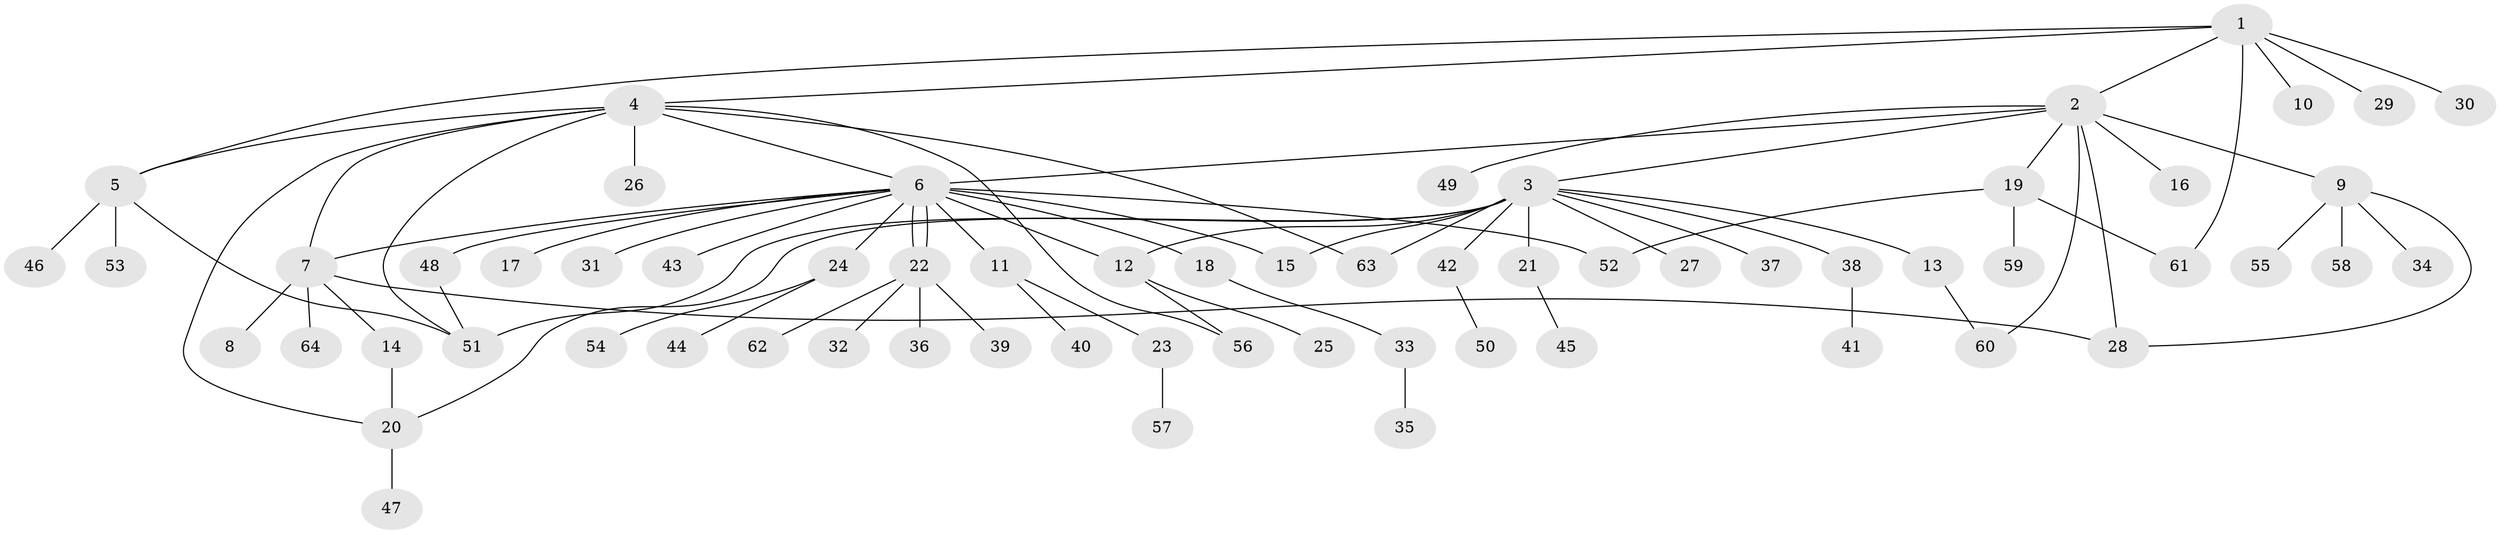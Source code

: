 // Generated by graph-tools (version 1.1) at 2025/14/03/09/25 04:14:33]
// undirected, 64 vertices, 81 edges
graph export_dot {
graph [start="1"]
  node [color=gray90,style=filled];
  1;
  2;
  3;
  4;
  5;
  6;
  7;
  8;
  9;
  10;
  11;
  12;
  13;
  14;
  15;
  16;
  17;
  18;
  19;
  20;
  21;
  22;
  23;
  24;
  25;
  26;
  27;
  28;
  29;
  30;
  31;
  32;
  33;
  34;
  35;
  36;
  37;
  38;
  39;
  40;
  41;
  42;
  43;
  44;
  45;
  46;
  47;
  48;
  49;
  50;
  51;
  52;
  53;
  54;
  55;
  56;
  57;
  58;
  59;
  60;
  61;
  62;
  63;
  64;
  1 -- 2;
  1 -- 4;
  1 -- 5;
  1 -- 10;
  1 -- 29;
  1 -- 30;
  1 -- 61;
  2 -- 3;
  2 -- 6;
  2 -- 9;
  2 -- 16;
  2 -- 19;
  2 -- 28;
  2 -- 49;
  2 -- 60;
  3 -- 12;
  3 -- 13;
  3 -- 15;
  3 -- 20;
  3 -- 21;
  3 -- 27;
  3 -- 37;
  3 -- 38;
  3 -- 42;
  3 -- 51;
  3 -- 63;
  4 -- 5;
  4 -- 6;
  4 -- 7;
  4 -- 20;
  4 -- 26;
  4 -- 51;
  4 -- 56;
  4 -- 63;
  5 -- 46;
  5 -- 51;
  5 -- 53;
  6 -- 7;
  6 -- 11;
  6 -- 12;
  6 -- 15;
  6 -- 17;
  6 -- 18;
  6 -- 22;
  6 -- 22;
  6 -- 24;
  6 -- 31;
  6 -- 43;
  6 -- 48;
  6 -- 52;
  7 -- 8;
  7 -- 14;
  7 -- 28;
  7 -- 64;
  9 -- 28;
  9 -- 34;
  9 -- 55;
  9 -- 58;
  11 -- 23;
  11 -- 40;
  12 -- 25;
  12 -- 56;
  13 -- 60;
  14 -- 20;
  18 -- 33;
  19 -- 52;
  19 -- 59;
  19 -- 61;
  20 -- 47;
  21 -- 45;
  22 -- 32;
  22 -- 36;
  22 -- 39;
  22 -- 62;
  23 -- 57;
  24 -- 44;
  24 -- 54;
  33 -- 35;
  38 -- 41;
  42 -- 50;
  48 -- 51;
}
